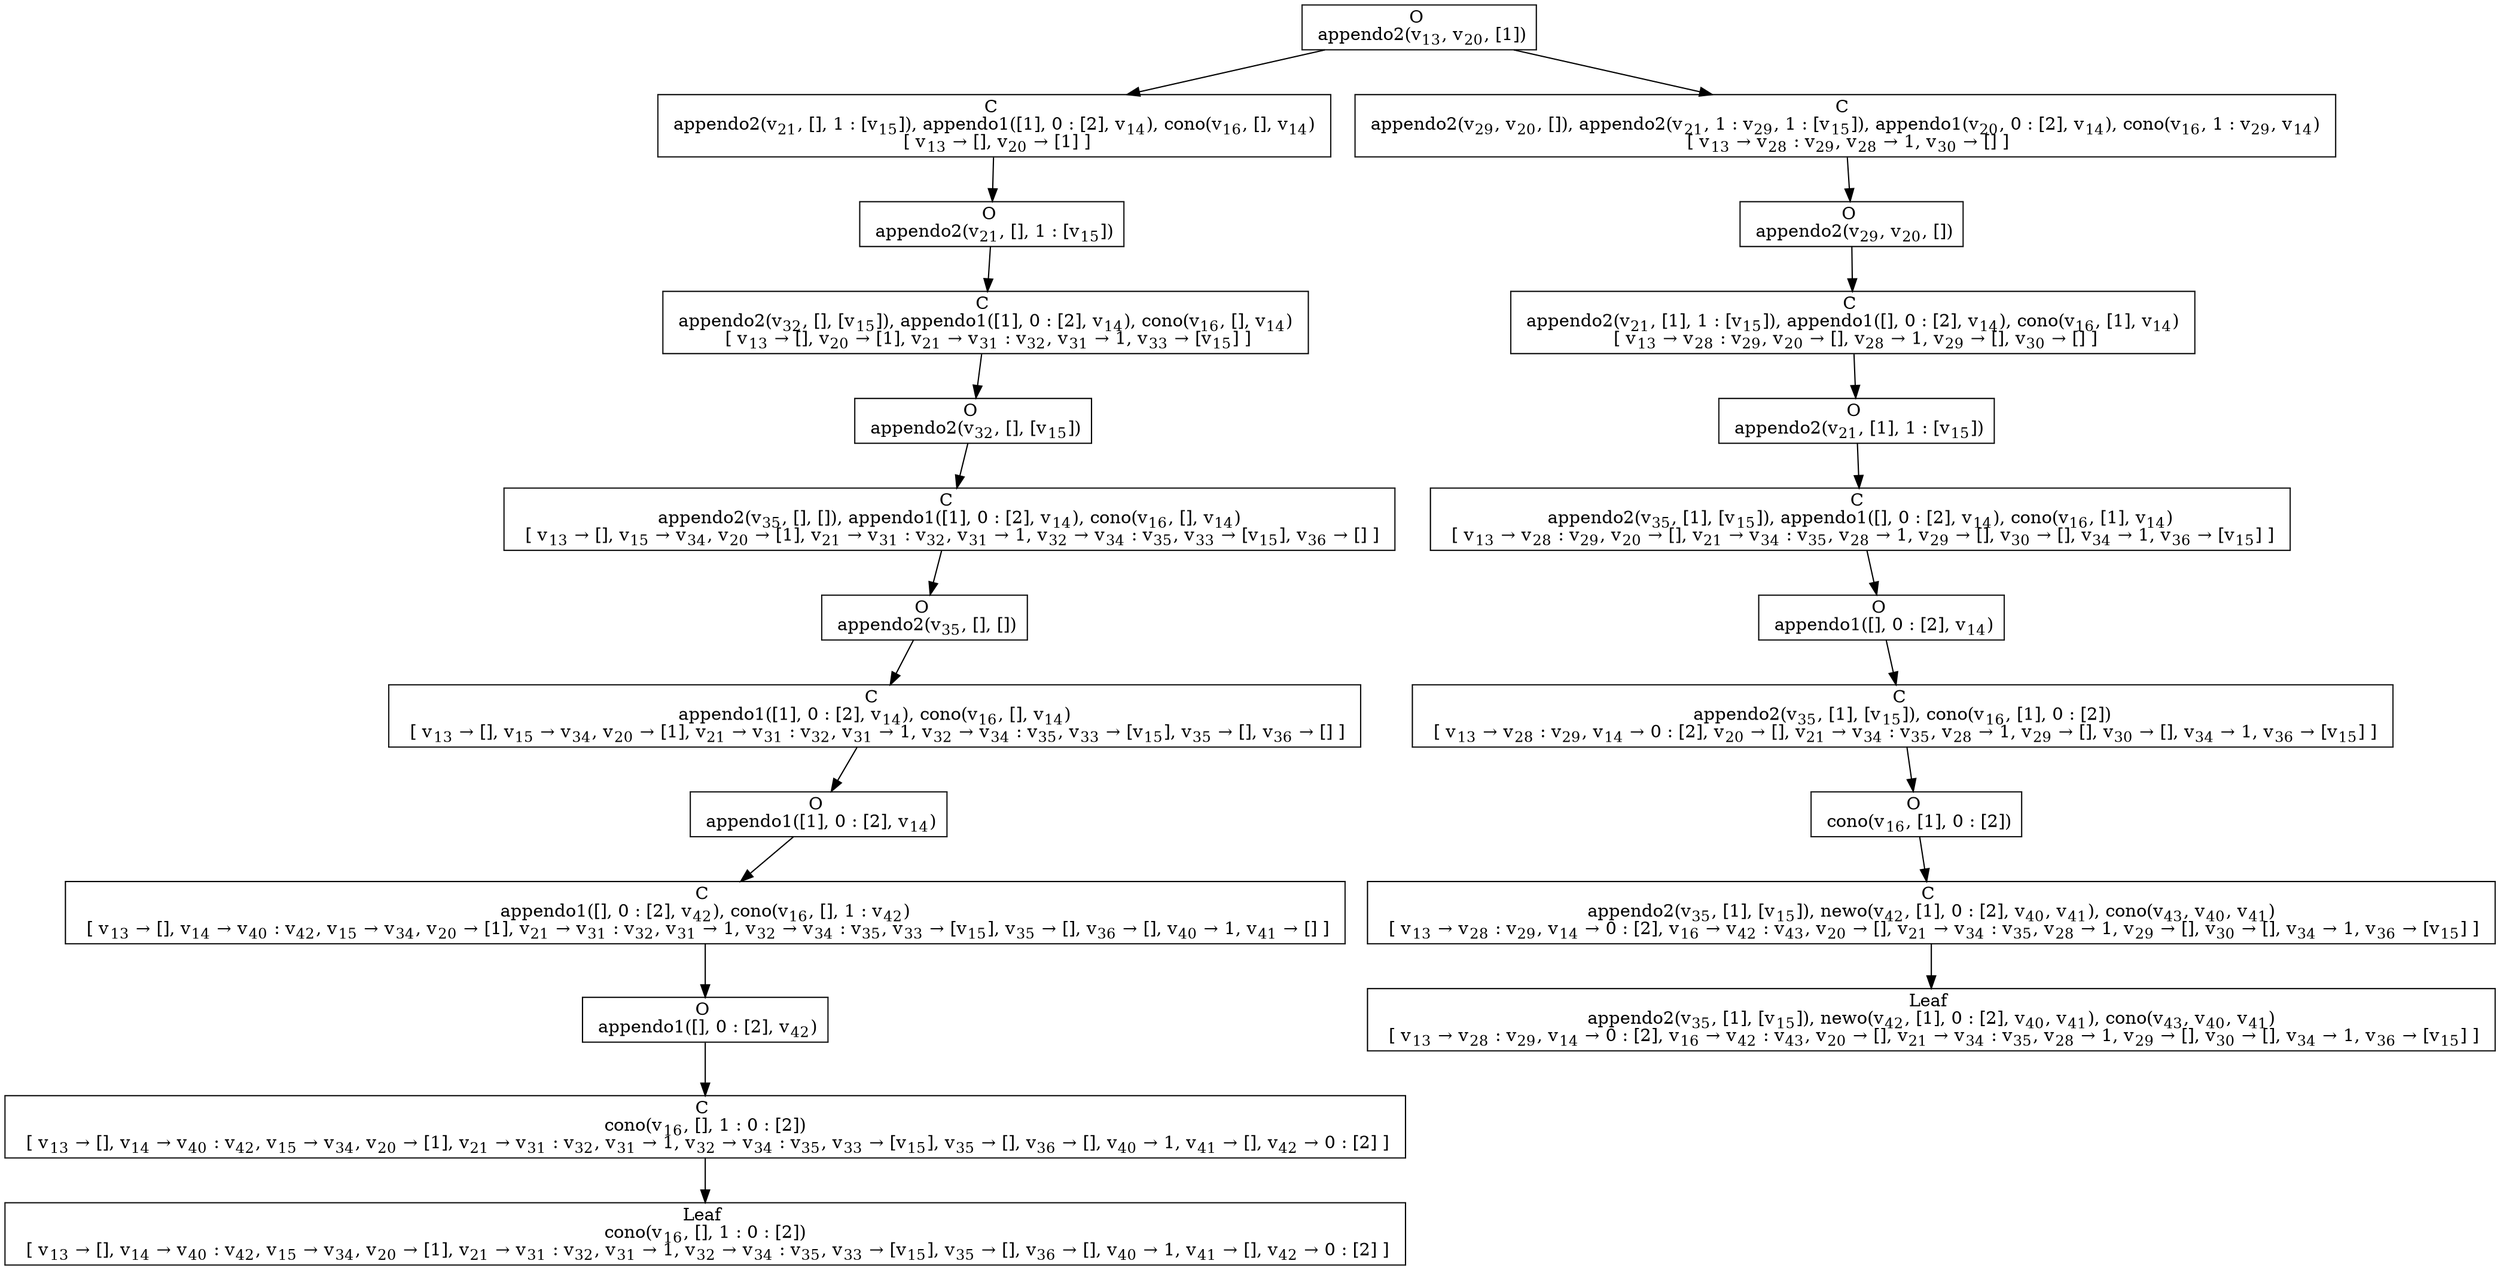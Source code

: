 digraph {
    graph [rankdir=TB
          ,bgcolor=transparent];
    node [shape=box
         ,fillcolor=white
         ,style=filled];
    0 [label=<O <BR/> appendo2(v<SUB>13</SUB>, v<SUB>20</SUB>, [1])>];
    1 [label=<C <BR/> appendo2(v<SUB>21</SUB>, [], 1 : [v<SUB>15</SUB>]), appendo1([1], 0 : [2], v<SUB>14</SUB>), cono(v<SUB>16</SUB>, [], v<SUB>14</SUB>) <BR/>  [ v<SUB>13</SUB> &rarr; [], v<SUB>20</SUB> &rarr; [1] ] >];
    2 [label=<C <BR/> appendo2(v<SUB>29</SUB>, v<SUB>20</SUB>, []), appendo2(v<SUB>21</SUB>, 1 : v<SUB>29</SUB>, 1 : [v<SUB>15</SUB>]), appendo1(v<SUB>20</SUB>, 0 : [2], v<SUB>14</SUB>), cono(v<SUB>16</SUB>, 1 : v<SUB>29</SUB>, v<SUB>14</SUB>) <BR/>  [ v<SUB>13</SUB> &rarr; v<SUB>28</SUB> : v<SUB>29</SUB>, v<SUB>28</SUB> &rarr; 1, v<SUB>30</SUB> &rarr; [] ] >];
    3 [label=<O <BR/> appendo2(v<SUB>21</SUB>, [], 1 : [v<SUB>15</SUB>])>];
    4 [label=<C <BR/> appendo2(v<SUB>32</SUB>, [], [v<SUB>15</SUB>]), appendo1([1], 0 : [2], v<SUB>14</SUB>), cono(v<SUB>16</SUB>, [], v<SUB>14</SUB>) <BR/>  [ v<SUB>13</SUB> &rarr; [], v<SUB>20</SUB> &rarr; [1], v<SUB>21</SUB> &rarr; v<SUB>31</SUB> : v<SUB>32</SUB>, v<SUB>31</SUB> &rarr; 1, v<SUB>33</SUB> &rarr; [v<SUB>15</SUB>] ] >];
    5 [label=<O <BR/> appendo2(v<SUB>32</SUB>, [], [v<SUB>15</SUB>])>];
    6 [label=<C <BR/> appendo2(v<SUB>35</SUB>, [], []), appendo1([1], 0 : [2], v<SUB>14</SUB>), cono(v<SUB>16</SUB>, [], v<SUB>14</SUB>) <BR/>  [ v<SUB>13</SUB> &rarr; [], v<SUB>15</SUB> &rarr; v<SUB>34</SUB>, v<SUB>20</SUB> &rarr; [1], v<SUB>21</SUB> &rarr; v<SUB>31</SUB> : v<SUB>32</SUB>, v<SUB>31</SUB> &rarr; 1, v<SUB>32</SUB> &rarr; v<SUB>34</SUB> : v<SUB>35</SUB>, v<SUB>33</SUB> &rarr; [v<SUB>15</SUB>], v<SUB>36</SUB> &rarr; [] ] >];
    7 [label=<O <BR/> appendo2(v<SUB>35</SUB>, [], [])>];
    8 [label=<C <BR/> appendo1([1], 0 : [2], v<SUB>14</SUB>), cono(v<SUB>16</SUB>, [], v<SUB>14</SUB>) <BR/>  [ v<SUB>13</SUB> &rarr; [], v<SUB>15</SUB> &rarr; v<SUB>34</SUB>, v<SUB>20</SUB> &rarr; [1], v<SUB>21</SUB> &rarr; v<SUB>31</SUB> : v<SUB>32</SUB>, v<SUB>31</SUB> &rarr; 1, v<SUB>32</SUB> &rarr; v<SUB>34</SUB> : v<SUB>35</SUB>, v<SUB>33</SUB> &rarr; [v<SUB>15</SUB>], v<SUB>35</SUB> &rarr; [], v<SUB>36</SUB> &rarr; [] ] >];
    9 [label=<O <BR/> appendo1([1], 0 : [2], v<SUB>14</SUB>)>];
    10 [label=<C <BR/> appendo1([], 0 : [2], v<SUB>42</SUB>), cono(v<SUB>16</SUB>, [], 1 : v<SUB>42</SUB>) <BR/>  [ v<SUB>13</SUB> &rarr; [], v<SUB>14</SUB> &rarr; v<SUB>40</SUB> : v<SUB>42</SUB>, v<SUB>15</SUB> &rarr; v<SUB>34</SUB>, v<SUB>20</SUB> &rarr; [1], v<SUB>21</SUB> &rarr; v<SUB>31</SUB> : v<SUB>32</SUB>, v<SUB>31</SUB> &rarr; 1, v<SUB>32</SUB> &rarr; v<SUB>34</SUB> : v<SUB>35</SUB>, v<SUB>33</SUB> &rarr; [v<SUB>15</SUB>], v<SUB>35</SUB> &rarr; [], v<SUB>36</SUB> &rarr; [], v<SUB>40</SUB> &rarr; 1, v<SUB>41</SUB> &rarr; [] ] >];
    11 [label=<O <BR/> appendo1([], 0 : [2], v<SUB>42</SUB>)>];
    12 [label=<C <BR/> cono(v<SUB>16</SUB>, [], 1 : 0 : [2]) <BR/>  [ v<SUB>13</SUB> &rarr; [], v<SUB>14</SUB> &rarr; v<SUB>40</SUB> : v<SUB>42</SUB>, v<SUB>15</SUB> &rarr; v<SUB>34</SUB>, v<SUB>20</SUB> &rarr; [1], v<SUB>21</SUB> &rarr; v<SUB>31</SUB> : v<SUB>32</SUB>, v<SUB>31</SUB> &rarr; 1, v<SUB>32</SUB> &rarr; v<SUB>34</SUB> : v<SUB>35</SUB>, v<SUB>33</SUB> &rarr; [v<SUB>15</SUB>], v<SUB>35</SUB> &rarr; [], v<SUB>36</SUB> &rarr; [], v<SUB>40</SUB> &rarr; 1, v<SUB>41</SUB> &rarr; [], v<SUB>42</SUB> &rarr; 0 : [2] ] >];
    13 [label=<Leaf <BR/> cono(v<SUB>16</SUB>, [], 1 : 0 : [2]) <BR/>  [ v<SUB>13</SUB> &rarr; [], v<SUB>14</SUB> &rarr; v<SUB>40</SUB> : v<SUB>42</SUB>, v<SUB>15</SUB> &rarr; v<SUB>34</SUB>, v<SUB>20</SUB> &rarr; [1], v<SUB>21</SUB> &rarr; v<SUB>31</SUB> : v<SUB>32</SUB>, v<SUB>31</SUB> &rarr; 1, v<SUB>32</SUB> &rarr; v<SUB>34</SUB> : v<SUB>35</SUB>, v<SUB>33</SUB> &rarr; [v<SUB>15</SUB>], v<SUB>35</SUB> &rarr; [], v<SUB>36</SUB> &rarr; [], v<SUB>40</SUB> &rarr; 1, v<SUB>41</SUB> &rarr; [], v<SUB>42</SUB> &rarr; 0 : [2] ] >];
    14 [label=<O <BR/> appendo2(v<SUB>29</SUB>, v<SUB>20</SUB>, [])>];
    15 [label=<C <BR/> appendo2(v<SUB>21</SUB>, [1], 1 : [v<SUB>15</SUB>]), appendo1([], 0 : [2], v<SUB>14</SUB>), cono(v<SUB>16</SUB>, [1], v<SUB>14</SUB>) <BR/>  [ v<SUB>13</SUB> &rarr; v<SUB>28</SUB> : v<SUB>29</SUB>, v<SUB>20</SUB> &rarr; [], v<SUB>28</SUB> &rarr; 1, v<SUB>29</SUB> &rarr; [], v<SUB>30</SUB> &rarr; [] ] >];
    16 [label=<O <BR/> appendo2(v<SUB>21</SUB>, [1], 1 : [v<SUB>15</SUB>])>];
    17 [label=<C <BR/> appendo2(v<SUB>35</SUB>, [1], [v<SUB>15</SUB>]), appendo1([], 0 : [2], v<SUB>14</SUB>), cono(v<SUB>16</SUB>, [1], v<SUB>14</SUB>) <BR/>  [ v<SUB>13</SUB> &rarr; v<SUB>28</SUB> : v<SUB>29</SUB>, v<SUB>20</SUB> &rarr; [], v<SUB>21</SUB> &rarr; v<SUB>34</SUB> : v<SUB>35</SUB>, v<SUB>28</SUB> &rarr; 1, v<SUB>29</SUB> &rarr; [], v<SUB>30</SUB> &rarr; [], v<SUB>34</SUB> &rarr; 1, v<SUB>36</SUB> &rarr; [v<SUB>15</SUB>] ] >];
    18 [label=<O <BR/> appendo1([], 0 : [2], v<SUB>14</SUB>)>];
    19 [label=<C <BR/> appendo2(v<SUB>35</SUB>, [1], [v<SUB>15</SUB>]), cono(v<SUB>16</SUB>, [1], 0 : [2]) <BR/>  [ v<SUB>13</SUB> &rarr; v<SUB>28</SUB> : v<SUB>29</SUB>, v<SUB>14</SUB> &rarr; 0 : [2], v<SUB>20</SUB> &rarr; [], v<SUB>21</SUB> &rarr; v<SUB>34</SUB> : v<SUB>35</SUB>, v<SUB>28</SUB> &rarr; 1, v<SUB>29</SUB> &rarr; [], v<SUB>30</SUB> &rarr; [], v<SUB>34</SUB> &rarr; 1, v<SUB>36</SUB> &rarr; [v<SUB>15</SUB>] ] >];
    20 [label=<O <BR/> cono(v<SUB>16</SUB>, [1], 0 : [2])>];
    21 [label=<C <BR/> appendo2(v<SUB>35</SUB>, [1], [v<SUB>15</SUB>]), newo(v<SUB>42</SUB>, [1], 0 : [2], v<SUB>40</SUB>, v<SUB>41</SUB>), cono(v<SUB>43</SUB>, v<SUB>40</SUB>, v<SUB>41</SUB>) <BR/>  [ v<SUB>13</SUB> &rarr; v<SUB>28</SUB> : v<SUB>29</SUB>, v<SUB>14</SUB> &rarr; 0 : [2], v<SUB>16</SUB> &rarr; v<SUB>42</SUB> : v<SUB>43</SUB>, v<SUB>20</SUB> &rarr; [], v<SUB>21</SUB> &rarr; v<SUB>34</SUB> : v<SUB>35</SUB>, v<SUB>28</SUB> &rarr; 1, v<SUB>29</SUB> &rarr; [], v<SUB>30</SUB> &rarr; [], v<SUB>34</SUB> &rarr; 1, v<SUB>36</SUB> &rarr; [v<SUB>15</SUB>] ] >];
    22 [label=<Leaf <BR/> appendo2(v<SUB>35</SUB>, [1], [v<SUB>15</SUB>]), newo(v<SUB>42</SUB>, [1], 0 : [2], v<SUB>40</SUB>, v<SUB>41</SUB>), cono(v<SUB>43</SUB>, v<SUB>40</SUB>, v<SUB>41</SUB>) <BR/>  [ v<SUB>13</SUB> &rarr; v<SUB>28</SUB> : v<SUB>29</SUB>, v<SUB>14</SUB> &rarr; 0 : [2], v<SUB>16</SUB> &rarr; v<SUB>42</SUB> : v<SUB>43</SUB>, v<SUB>20</SUB> &rarr; [], v<SUB>21</SUB> &rarr; v<SUB>34</SUB> : v<SUB>35</SUB>, v<SUB>28</SUB> &rarr; 1, v<SUB>29</SUB> &rarr; [], v<SUB>30</SUB> &rarr; [], v<SUB>34</SUB> &rarr; 1, v<SUB>36</SUB> &rarr; [v<SUB>15</SUB>] ] >];
    0 -> 1 [label=""];
    0 -> 2 [label=""];
    1 -> 3 [label=""];
    2 -> 14 [label=""];
    3 -> 4 [label=""];
    4 -> 5 [label=""];
    5 -> 6 [label=""];
    6 -> 7 [label=""];
    7 -> 8 [label=""];
    8 -> 9 [label=""];
    9 -> 10 [label=""];
    10 -> 11 [label=""];
    11 -> 12 [label=""];
    12 -> 13 [label=""];
    14 -> 15 [label=""];
    15 -> 16 [label=""];
    16 -> 17 [label=""];
    17 -> 18 [label=""];
    18 -> 19 [label=""];
    19 -> 20 [label=""];
    20 -> 21 [label=""];
    21 -> 22 [label=""];
}